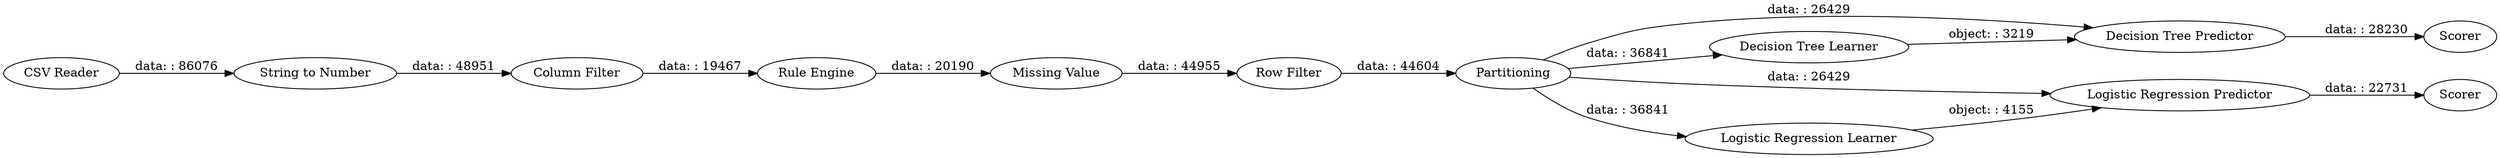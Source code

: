 digraph {
	"4736546938793492249_3" [label="Column Filter"]
	"4736546938793492249_9" [label="Decision Tree Predictor"]
	"4736546938793492249_15" [label="Logistic Regression Learner"]
	"4736546938793492249_10" [label=Scorer]
	"4736546938793492249_4" [label="Rule Engine"]
	"4736546938793492249_1" [label="CSV Reader"]
	"4736546938793492249_7" [label=Partitioning]
	"4736546938793492249_5" [label="Missing Value"]
	"4736546938793492249_8" [label="Decision Tree Learner"]
	"4736546938793492249_16" [label=Scorer]
	"4736546938793492249_6" [label="Row Filter"]
	"4736546938793492249_14" [label="Logistic Regression Predictor"]
	"4736546938793492249_2" [label="String to Number"]
	"4736546938793492249_9" -> "4736546938793492249_10" [label="data: : 28230"]
	"4736546938793492249_14" -> "4736546938793492249_16" [label="data: : 22731"]
	"4736546938793492249_8" -> "4736546938793492249_9" [label="object: : 3219"]
	"4736546938793492249_3" -> "4736546938793492249_4" [label="data: : 19467"]
	"4736546938793492249_7" -> "4736546938793492249_8" [label="data: : 36841"]
	"4736546938793492249_2" -> "4736546938793492249_3" [label="data: : 48951"]
	"4736546938793492249_4" -> "4736546938793492249_5" [label="data: : 20190"]
	"4736546938793492249_6" -> "4736546938793492249_7" [label="data: : 44604"]
	"4736546938793492249_7" -> "4736546938793492249_14" [label="data: : 26429"]
	"4736546938793492249_15" -> "4736546938793492249_14" [label="object: : 4155"]
	"4736546938793492249_7" -> "4736546938793492249_9" [label="data: : 26429"]
	"4736546938793492249_1" -> "4736546938793492249_2" [label="data: : 86076"]
	"4736546938793492249_5" -> "4736546938793492249_6" [label="data: : 44955"]
	"4736546938793492249_7" -> "4736546938793492249_15" [label="data: : 36841"]
	rankdir=LR
}
